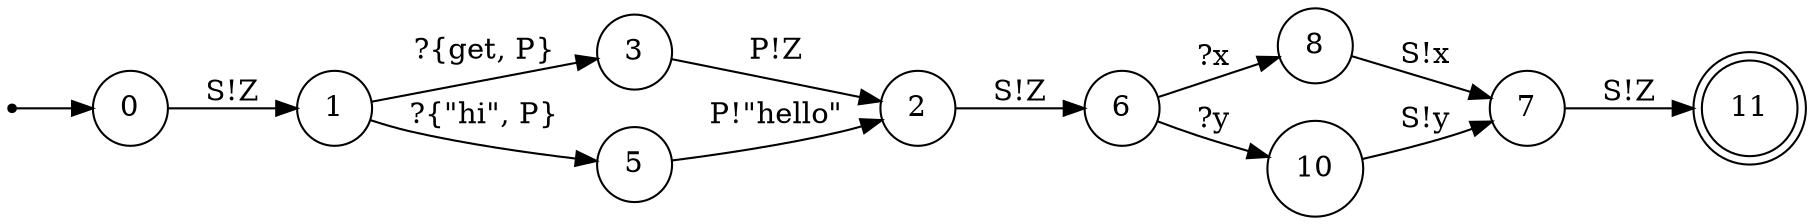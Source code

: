 digraph Communicating_Actor_Automata {

            rankdir=LR;
   size="100, 50"
  node [shape = doublecircle]; 11

            node [shape = point]; START;
   node [shape = circle];
   START->0;

            
0 -> 1 [ label = "S!Z"];
1 -> 3 [ label = "?{get, P}"];
3 -> 2 [ label = "P!Z"];
1 -> 5 [ label = "?{\"hi\", P}"];
5 -> 2 [ label = "P!\"hello\""];
2 -> 6 [ label = "S!Z"];
6 -> 8 [ label = "?x"];
8 -> 7 [ label = "S!x"];
6 -> 10 [ label = "?y"];
10 -> 7 [ label = "S!y"];
7 -> 11 [ label = "S!Z"];
}